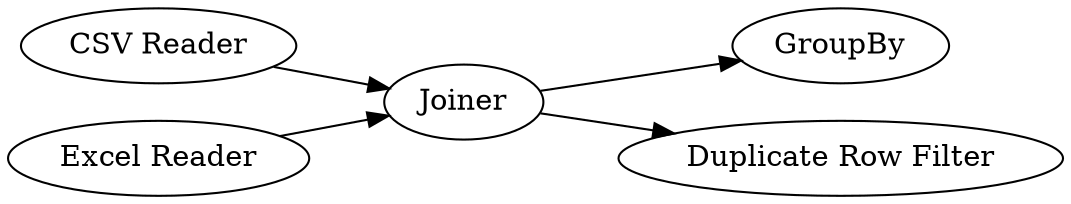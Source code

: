 digraph {
	5 -> 2
	5 -> 6
	3 -> 5
	4 -> 5
	5 [label=Joiner]
	4 [label="Excel Reader"]
	6 [label="Duplicate Row Filter"]
	3 [label="CSV Reader"]
	2 [label=GroupBy]
	rankdir=LR
}
